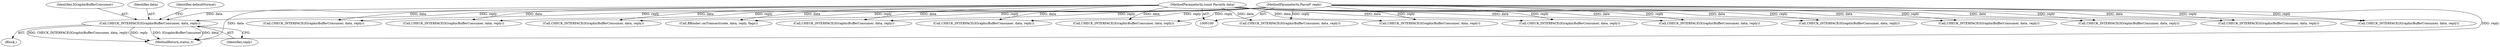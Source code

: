 digraph "0_Android_dded8fdbb700d6cc498debc69a780915bc34d755@pointer" {
"1000391" [label="(Call,CHECK_INTERFACE(IGraphicBufferConsumer, data, reply))"];
"1000102" [label="(MethodParameterIn,const Parcel& data)"];
"1000103" [label="(MethodParameterIn,Parcel* reply)"];
"1000111" [label="(Call,CHECK_INTERFACE(IGraphicBufferConsumer, data, reply))"];
"1000163" [label="(Call,CHECK_INTERFACE(IGraphicBufferConsumer, data, reply))"];
"1000265" [label="(Call,CHECK_INTERFACE(IGraphicBufferConsumer, data, reply))"];
"1000325" [label="(Call,CHECK_INTERFACE(IGraphicBufferConsumer, data, reply))"];
"1000300" [label="(Call,CHECK_INTERFACE(IGraphicBufferConsumer, data, reply))"];
"1000345" [label="(Call,CHECK_INTERFACE(IGraphicBufferConsumer, data, reply))"];
"1000392" [label="(Identifier,IGraphicBufferConsumer)"];
"1000451" [label="(Call,CHECK_INTERFACE(IGraphicBufferConsumer, data, reply))"];
"1000394" [label="(Identifier,reply)"];
"1000431" [label="(Call,CHECK_INTERFACE(IGraphicBufferConsumer, data, reply))"];
"1000143" [label="(Call,CHECK_INTERFACE(IGraphicBufferConsumer, data, reply))"];
"1000103" [label="(MethodParameterIn,Parcel* reply)"];
"1000411" [label="(Call,CHECK_INTERFACE(IGraphicBufferConsumer, data, reply))"];
"1000102" [label="(MethodParameterIn,const Parcel& data)"];
"1000380" [label="(Call,CHECK_INTERFACE(IGraphicBufferConsumer, data, reply))"];
"1000390" [label="(Block,)"];
"1000280" [label="(Call,CHECK_INTERFACE(IGraphicBufferConsumer, data, reply))"];
"1000471" [label="(Call,BBinder::onTransact(code, data, reply, flags))"];
"1000391" [label="(Call,CHECK_INTERFACE(IGraphicBufferConsumer, data, reply))"];
"1000196" [label="(Call,CHECK_INTERFACE(IGraphicBufferConsumer, data, reply))"];
"1000393" [label="(Identifier,data)"];
"1000397" [label="(Identifier,defaultFormat)"];
"1000360" [label="(Call,CHECK_INTERFACE(IGraphicBufferConsumer, data, reply))"];
"1000239" [label="(Call,CHECK_INTERFACE(IGraphicBufferConsumer, data, reply))"];
"1000476" [label="(MethodReturn,status_t)"];
"1000391" -> "1000390"  [label="AST: "];
"1000391" -> "1000394"  [label="CFG: "];
"1000392" -> "1000391"  [label="AST: "];
"1000393" -> "1000391"  [label="AST: "];
"1000394" -> "1000391"  [label="AST: "];
"1000397" -> "1000391"  [label="CFG: "];
"1000391" -> "1000476"  [label="DDG: reply"];
"1000391" -> "1000476"  [label="DDG: IGraphicBufferConsumer"];
"1000391" -> "1000476"  [label="DDG: data"];
"1000391" -> "1000476"  [label="DDG: CHECK_INTERFACE(IGraphicBufferConsumer, data, reply)"];
"1000102" -> "1000391"  [label="DDG: data"];
"1000103" -> "1000391"  [label="DDG: reply"];
"1000102" -> "1000100"  [label="AST: "];
"1000102" -> "1000476"  [label="DDG: data"];
"1000102" -> "1000111"  [label="DDG: data"];
"1000102" -> "1000143"  [label="DDG: data"];
"1000102" -> "1000163"  [label="DDG: data"];
"1000102" -> "1000196"  [label="DDG: data"];
"1000102" -> "1000239"  [label="DDG: data"];
"1000102" -> "1000265"  [label="DDG: data"];
"1000102" -> "1000280"  [label="DDG: data"];
"1000102" -> "1000300"  [label="DDG: data"];
"1000102" -> "1000325"  [label="DDG: data"];
"1000102" -> "1000345"  [label="DDG: data"];
"1000102" -> "1000360"  [label="DDG: data"];
"1000102" -> "1000380"  [label="DDG: data"];
"1000102" -> "1000411"  [label="DDG: data"];
"1000102" -> "1000431"  [label="DDG: data"];
"1000102" -> "1000451"  [label="DDG: data"];
"1000102" -> "1000471"  [label="DDG: data"];
"1000103" -> "1000100"  [label="AST: "];
"1000103" -> "1000476"  [label="DDG: reply"];
"1000103" -> "1000111"  [label="DDG: reply"];
"1000103" -> "1000143"  [label="DDG: reply"];
"1000103" -> "1000163"  [label="DDG: reply"];
"1000103" -> "1000196"  [label="DDG: reply"];
"1000103" -> "1000239"  [label="DDG: reply"];
"1000103" -> "1000265"  [label="DDG: reply"];
"1000103" -> "1000280"  [label="DDG: reply"];
"1000103" -> "1000300"  [label="DDG: reply"];
"1000103" -> "1000325"  [label="DDG: reply"];
"1000103" -> "1000345"  [label="DDG: reply"];
"1000103" -> "1000360"  [label="DDG: reply"];
"1000103" -> "1000380"  [label="DDG: reply"];
"1000103" -> "1000411"  [label="DDG: reply"];
"1000103" -> "1000431"  [label="DDG: reply"];
"1000103" -> "1000451"  [label="DDG: reply"];
"1000103" -> "1000471"  [label="DDG: reply"];
}
